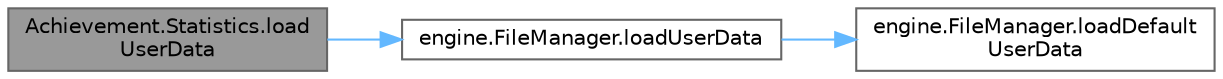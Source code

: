 digraph "Achievement.Statistics.loadUserData"
{
 // LATEX_PDF_SIZE
  bgcolor="transparent";
  edge [fontname=Helvetica,fontsize=10,labelfontname=Helvetica,labelfontsize=10];
  node [fontname=Helvetica,fontsize=10,shape=box,height=0.2,width=0.4];
  rankdir="LR";
  Node1 [id="Node000001",label="Achievement.Statistics.load\lUserData",height=0.2,width=0.4,color="gray40", fillcolor="grey60", style="filled", fontcolor="black",tooltip="Load Statistic.property (userdata)"];
  Node1 -> Node2 [id="edge1_Node000001_Node000002",color="steelblue1",style="solid",tooltip=" "];
  Node2 [id="Node000002",label="engine.FileManager.loadUserData",height=0.2,width=0.4,color="grey40", fillcolor="white", style="filled",URL="$classengine_1_1_file_manager.html#a58f26de7ca8d0c2fa5f84bd180e98616",tooltip="load userData(Statistics) from file, and return userData(Statistics)"];
  Node2 -> Node3 [id="edge2_Node000002_Node000003",color="steelblue1",style="solid",tooltip=" "];
  Node3 [id="Node000003",label="engine.FileManager.loadDefault\lUserData",height=0.2,width=0.4,color="grey40", fillcolor="white", style="filled",URL="$classengine_1_1_file_manager.html#a659bc395de42280133d732e581ffb91d",tooltip="Returns the application default userData(Statistics) if there is no Statistic.properties file."];
}
